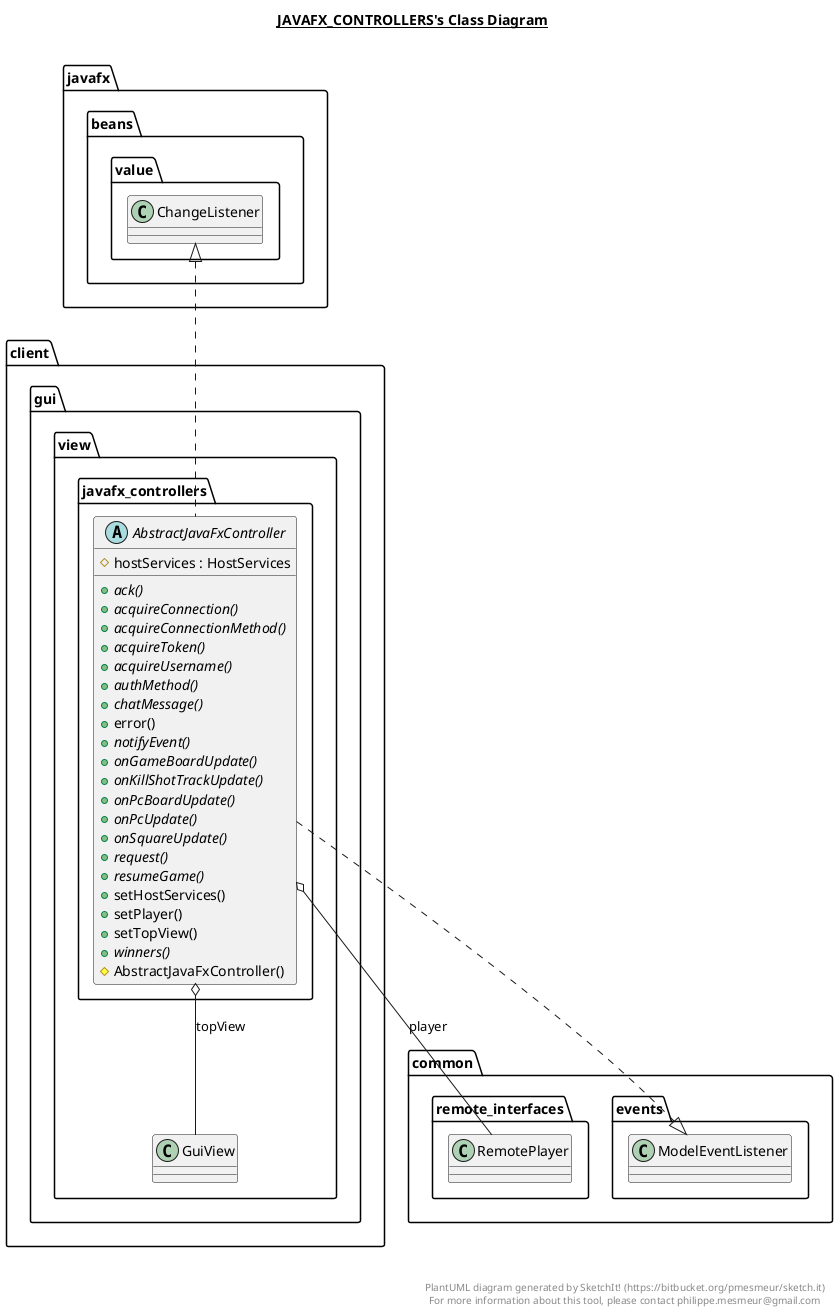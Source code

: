 @startuml

title __JAVAFX_CONTROLLERS's Class Diagram__\n

  namespace client.gui {
    namespace view {
      namespace javafx_controllers {
        abstract class client.gui.view.javafx_controllers.AbstractJavaFxController {
            # hostServices : HostServices
            {abstract} + ack()
            {abstract} + acquireConnection()
            {abstract} + acquireConnectionMethod()
            {abstract} + acquireToken()
            {abstract} + acquireUsername()
            {abstract} + authMethod()
            {abstract} + chatMessage()
            + error()
            {abstract} + notifyEvent()
            {abstract} + onGameBoardUpdate()
            {abstract} + onKillShotTrackUpdate()
            {abstract} + onPcBoardUpdate()
            {abstract} + onPcUpdate()
            {abstract} + onSquareUpdate()
            {abstract} + request()
            {abstract} + resumeGame()
            + setHostServices()
            + setPlayer()
            + setTopView()
            {abstract} + winners()
            # AbstractJavaFxController()
        }
      }
    }
  }
  

  client.gui.view.javafx_controllers.AbstractJavaFxController .up.|> common.events.ModelEventListener
  client.gui.view.javafx_controllers.AbstractJavaFxController .up.|> javafx.beans.value.ChangeListener
  client.gui.view.javafx_controllers.AbstractJavaFxController o-- common.remote_interfaces.RemotePlayer : player
  client.gui.view.javafx_controllers.AbstractJavaFxController o-- client.gui.view.GuiView : topView


right footer


PlantUML diagram generated by SketchIt! (https://bitbucket.org/pmesmeur/sketch.it)
For more information about this tool, please contact philippe.mesmeur@gmail.com
endfooter

@enduml
